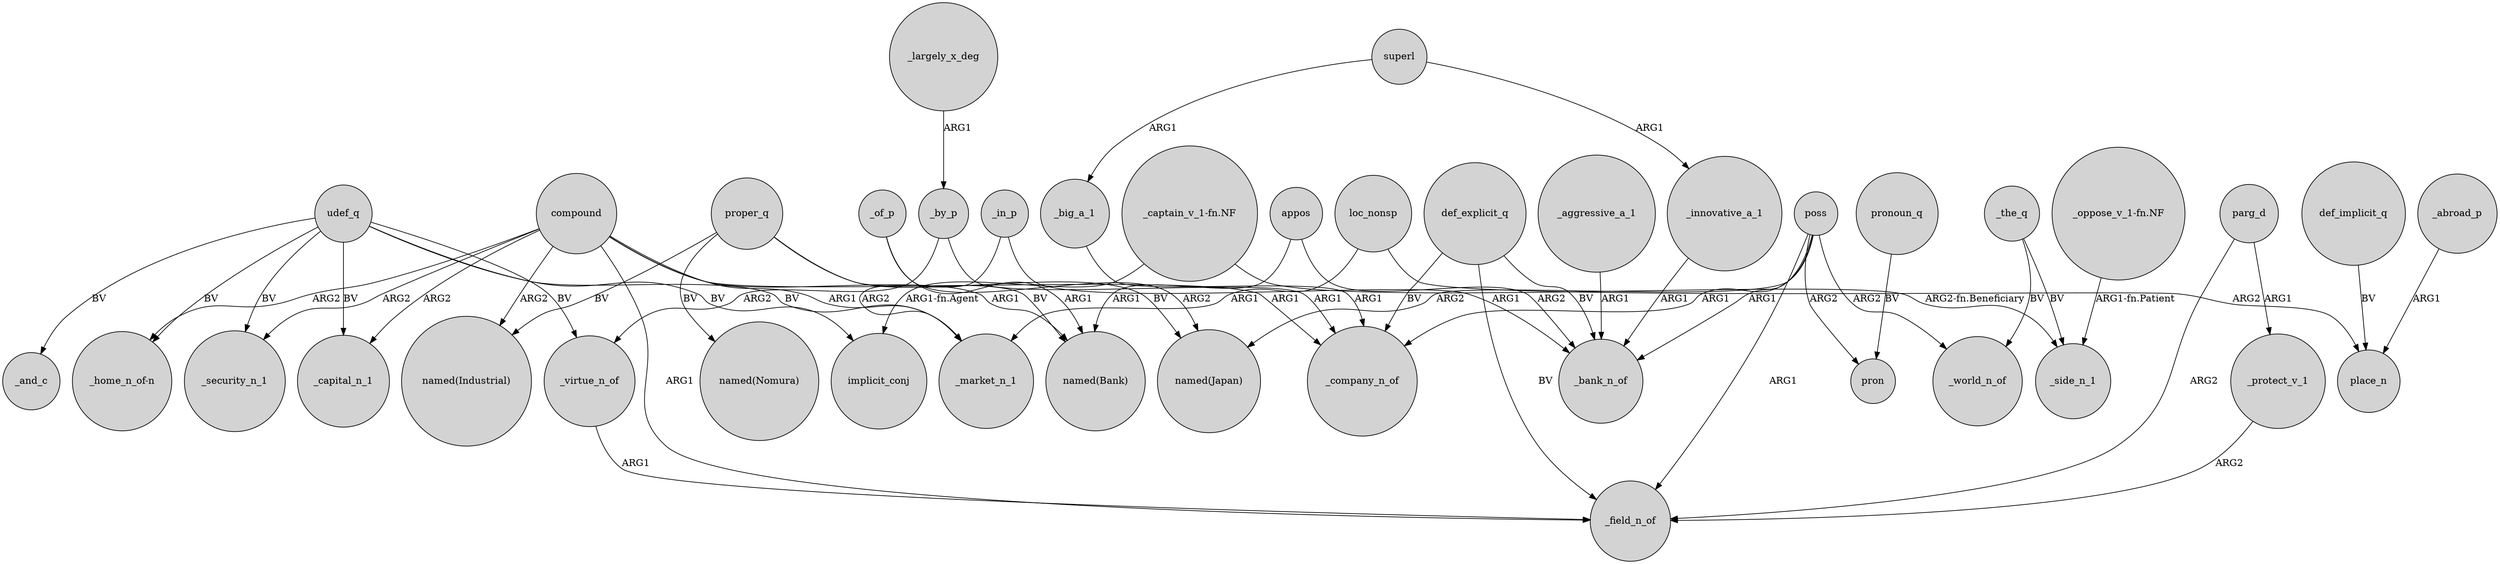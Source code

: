 digraph {
	node [shape=circle style=filled]
	"_captain_v_1-fn.NF" -> implicit_conj [label="ARG1-fn.Agent"]
	"_captain_v_1-fn.NF" -> _side_n_1 [label="ARG2-fn.Beneficiary"]
	parg_d -> _protect_v_1 [label=ARG1]
	compound -> _capital_n_1 [label=ARG2]
	appos -> _bank_n_of [label=ARG2]
	poss -> pron [label=ARG2]
	_aggressive_a_1 -> _bank_n_of [label=ARG1]
	_the_q -> _side_n_1 [label=BV]
	compound -> _security_n_1 [label=ARG2]
	_of_p -> "named(Japan)" [label=ARG2]
	udef_q -> "_home_n_of-n" [label=BV]
	appos -> "named(Bank)" [label=ARG1]
	superl -> _innovative_a_1 [label=ARG1]
	_innovative_a_1 -> _bank_n_of [label=ARG1]
	def_implicit_q -> place_n [label=BV]
	udef_q -> _market_n_1 [label=BV]
	loc_nonsp -> _market_n_1 [label=ARG1]
	udef_q -> implicit_conj [label=BV]
	proper_q -> "named(Japan)" [label=BV]
	_big_a_1 -> _company_n_of [label=ARG1]
	_virtue_n_of -> _field_n_of [label=ARG1]
	poss -> _field_n_of [label=ARG1]
	def_explicit_q -> _company_n_of [label=BV]
	poss -> _bank_n_of [label=ARG1]
	compound -> _company_n_of [label=ARG1]
	proper_q -> "named(Nomura)" [label=BV]
	pronoun_q -> pron [label=BV]
	proper_q -> "named(Bank)" [label=BV]
	compound -> "named(Industrial)" [label=ARG2]
	compound -> _field_n_of [label=ARG1]
	proper_q -> "named(Industrial)" [label=BV]
	poss -> "named(Japan)" [label=ARG2]
	_of_p -> "named(Bank)" [label=ARG1]
	_in_p -> _bank_n_of [label=ARG1]
	_protect_v_1 -> _field_n_of [label=ARG2]
	_largely_x_deg -> _by_p [label=ARG1]
	parg_d -> _field_n_of [label=ARG2]
	def_explicit_q -> _field_n_of [label=BV]
	def_explicit_q -> _bank_n_of [label=BV]
	udef_q -> _virtue_n_of [label=BV]
	compound -> "named(Bank)" [label=ARG1]
	loc_nonsp -> place_n [label=ARG2]
	_in_p -> _market_n_1 [label=ARG2]
	_by_p -> _company_n_of [label=ARG1]
	poss -> _company_n_of [label=ARG1]
	poss -> _world_n_of [label=ARG2]
	compound -> "_home_n_of-n" [label=ARG2]
	compound -> _market_n_1 [label=ARG1]
	"_oppose_v_1-fn.NF" -> _side_n_1 [label="ARG1-fn.Patient"]
	udef_q -> _and_c [label=BV]
	superl -> _big_a_1 [label=ARG1]
	_abroad_p -> place_n [label=ARG1]
	_the_q -> _world_n_of [label=BV]
	_by_p -> _virtue_n_of [label=ARG2]
	udef_q -> _security_n_1 [label=BV]
	udef_q -> _capital_n_1 [label=BV]
}
